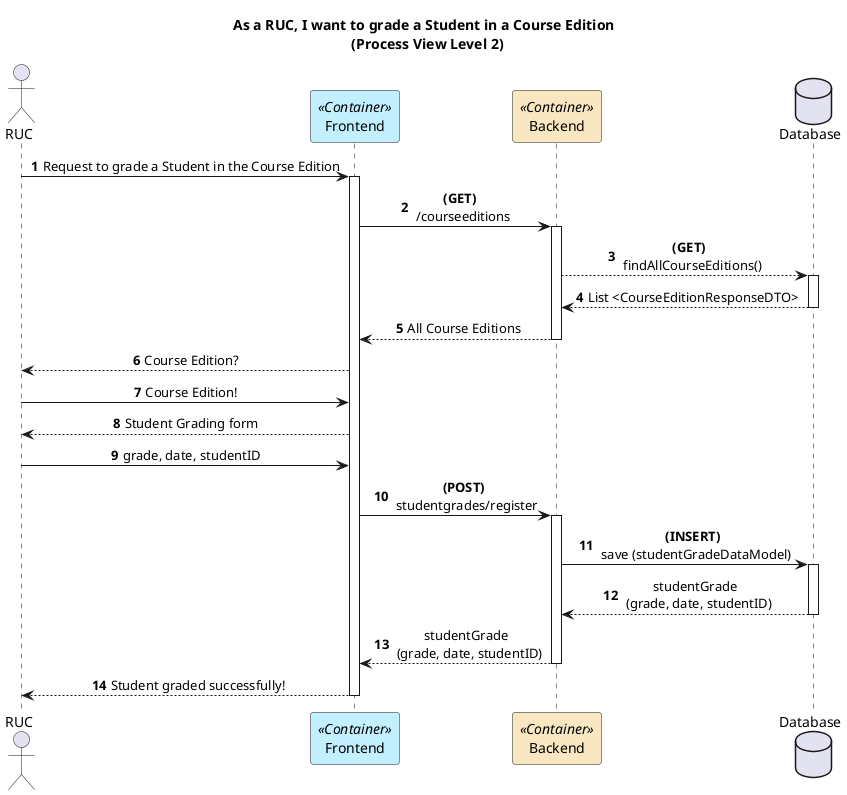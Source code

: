 @startuml

autonumber
title As a RUC, I want to grade a Student in a Course Edition \n (Process View Level 2)
skinparam sequencemessagealign center

actor RUC as RUC
participant "Frontend" as FE <<Container>> #application
participant "Backend" as BE <<Container>> #strategy
database Database


RUC -> FE : Request to grade a Student in the Course Edition
activate FE
FE -> BE : **(GET)** \n /courseeditions
activate BE
BE --> Database : **(GET)** \n findAllCourseEditions()
activate Database
BE <-- Database : List <CourseEditionResponseDTO>
deactivate Database
BE --> FE : All Course Editions
deactivate BE
FE --> RUC : Course Edition?
RUC -> FE : Course Edition!

FE --> RUC: Student Grading form
RUC -> FE: grade, date, studentID
FE -> BE : **(POST)** \n studentgrades/register
activate BE
BE -> Database : **(INSERT)** \n save (studentGradeDataModel)
activate Database
BE <-- Database : studentGrade \n (grade, date, studentID)
deactivate Database
BE --> FE: studentGrade \n (grade, date, studentID)
deactivate BE
FE --> RUC: Student graded successfully!
deactivate FE

@enduml